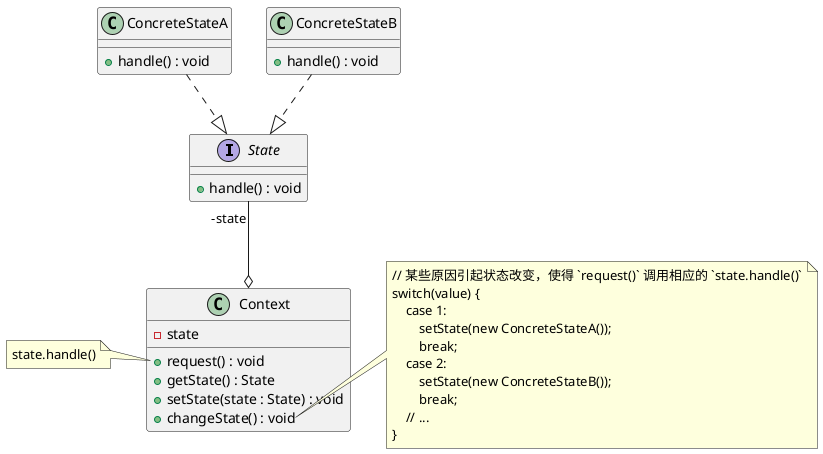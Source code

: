 @startuml

interface State {
    + handle() : void
}

class ConcreteStateA {
    + handle() : void
}

class ConcreteStateB {
    + handle() : void
}

class Context {
    - state
    + request() : void
    + getState() : State
    + setState(state : State) : void
    + changeState() : void
}

ConcreteStateA ..|> State
ConcreteStateB ..|> State

State "-state" --o Context

note left of Context::"request()"
    state.handle()
end note

note right of Context::"changeState()"
    // 某些原因引起状态改变，使得 `request()` 调用相应的 `state.handle()`
    switch(value) {
        case 1:
            setState(new ConcreteStateA());
            break;
        case 2:
            setState(new ConcreteStateB());
            break;
        // ...
    }
end note

@enduml
